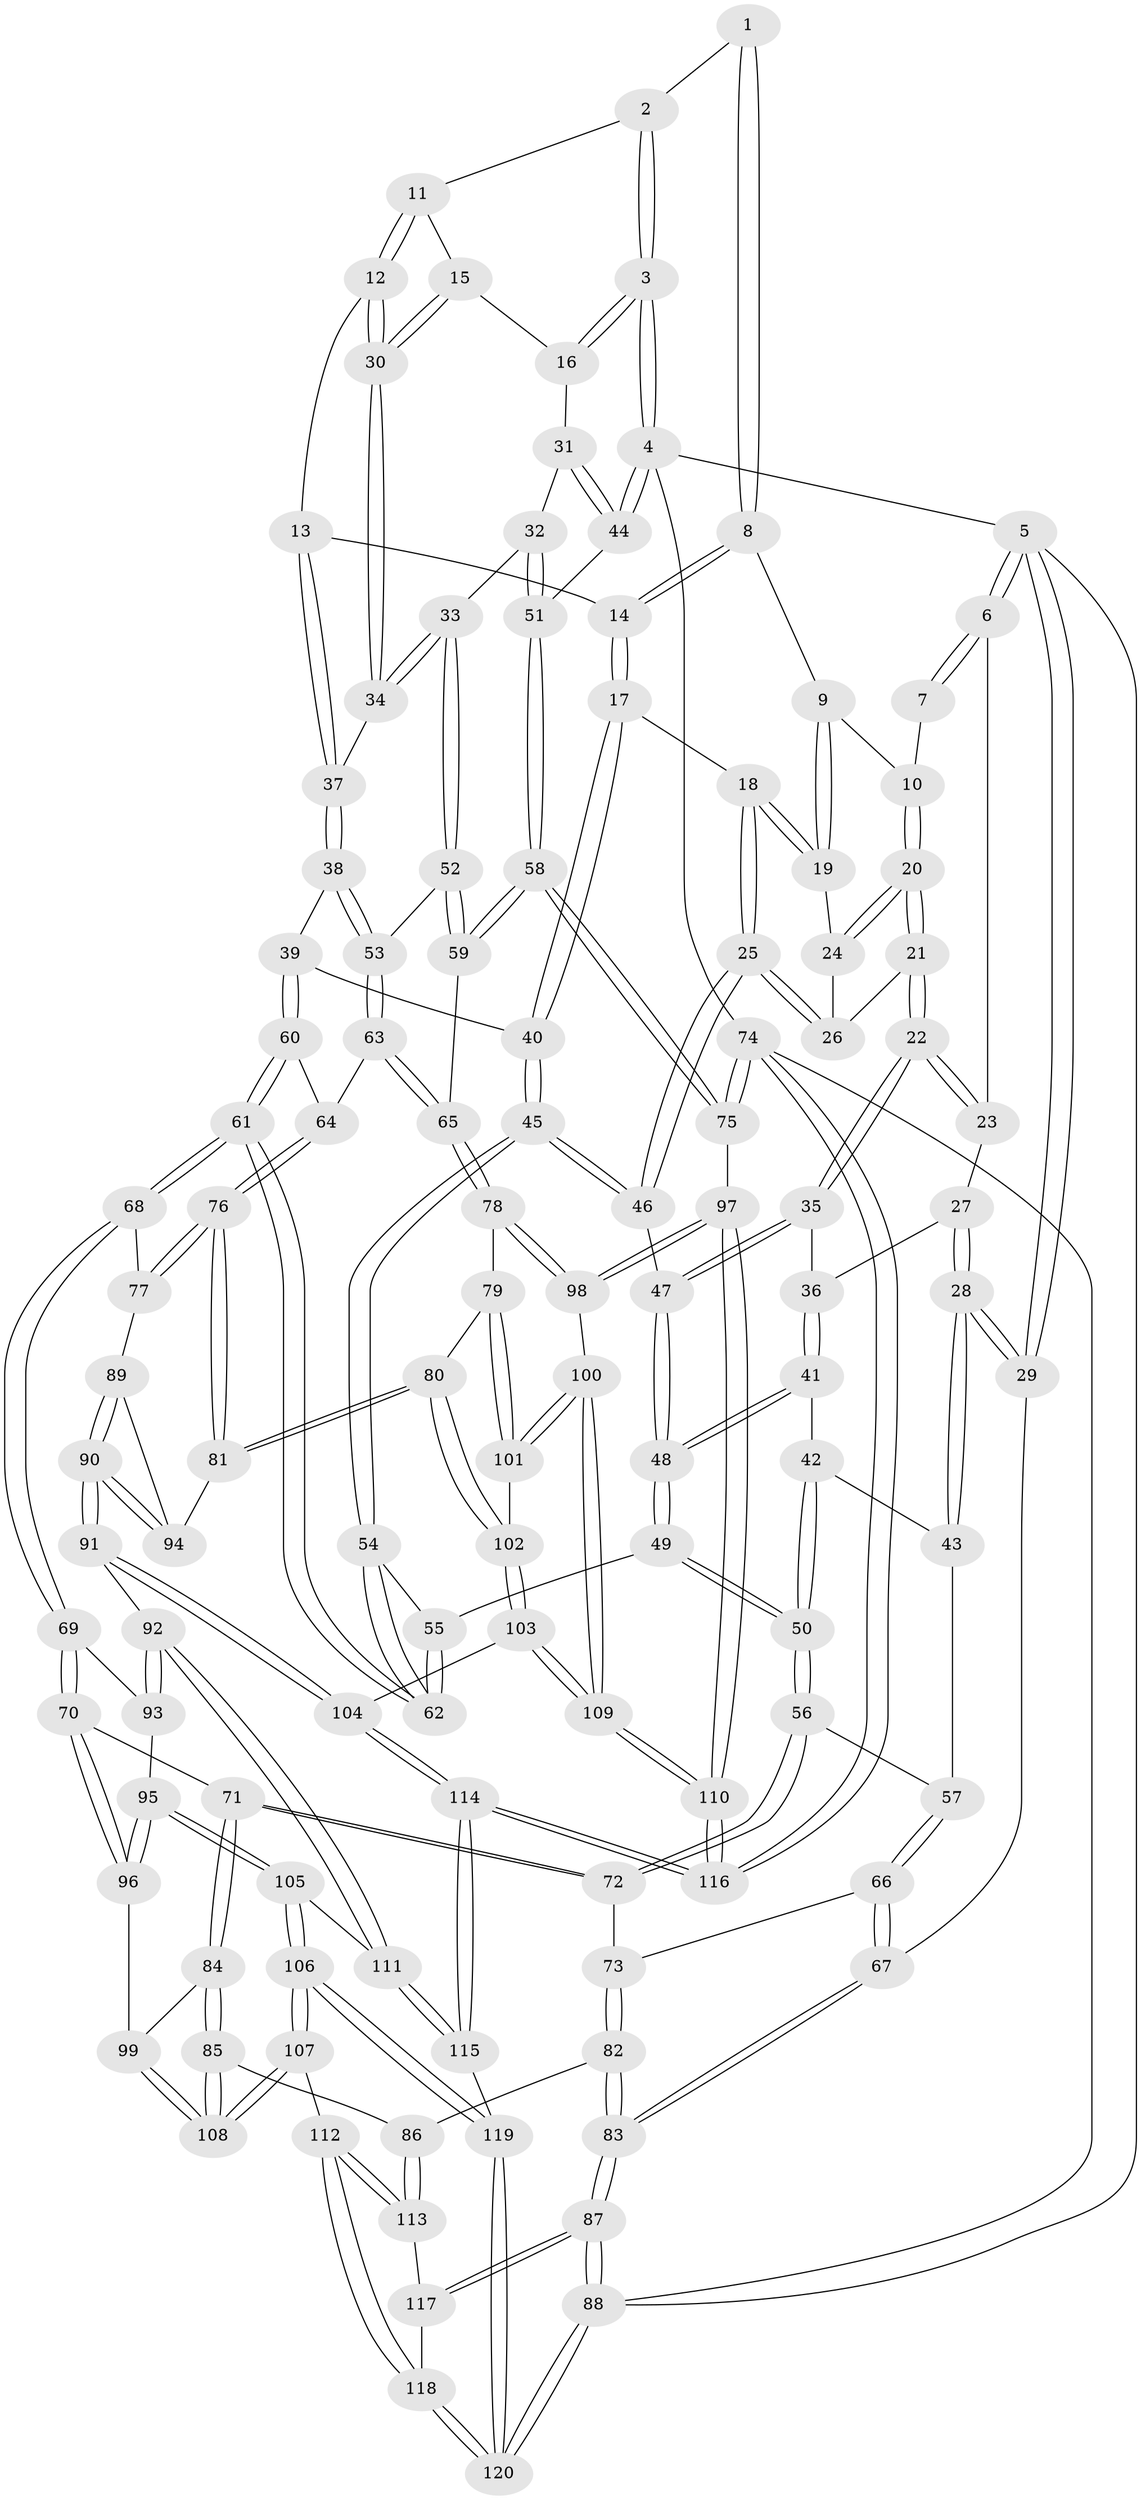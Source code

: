 // Generated by graph-tools (version 1.1) at 2025/51/03/09/25 03:51:10]
// undirected, 120 vertices, 297 edges
graph export_dot {
graph [start="1"]
  node [color=gray90,style=filled];
  1 [pos="+0.5067673856447212+0"];
  2 [pos="+0.7306327732534322+0"];
  3 [pos="+1+0"];
  4 [pos="+1+0"];
  5 [pos="+0+0"];
  6 [pos="+0+0"];
  7 [pos="+0.21719579818416274+0"];
  8 [pos="+0.5002089077663235+0"];
  9 [pos="+0.44631081486014723+0.0227643156289137"];
  10 [pos="+0.2789601504581684+0.09251354082697695"];
  11 [pos="+0.7590708142051712+0"];
  12 [pos="+0.6964582189508931+0.13097989292058262"];
  13 [pos="+0.6402081295285923+0.15894675680959833"];
  14 [pos="+0.5854995989417254+0.1519419506900552"];
  15 [pos="+0.8346848668938218+0.09820082206027814"];
  16 [pos="+0.8989090520946299+0.12939094749742477"];
  17 [pos="+0.5591024634726678+0.18400074795952076"];
  18 [pos="+0.4657866742458967+0.16945716501363942"];
  19 [pos="+0.42638164759703+0.08439219952625399"];
  20 [pos="+0.2744972303774666+0.16165167396668995"];
  21 [pos="+0.26753760246517383+0.1754539112043024"];
  22 [pos="+0.2644290729340528+0.18026370779968817"];
  23 [pos="+0.08898949576119664+0.037650600314041896"];
  24 [pos="+0.4190191724830315+0.09084642928618546"];
  25 [pos="+0.41992308223430397+0.2315508932630839"];
  26 [pos="+0.3969820783495691+0.16706957959672958"];
  27 [pos="+0.08504391106533553+0.16153675306730036"];
  28 [pos="+0+0.2966821490417159"];
  29 [pos="+0+0.31223064843468973"];
  30 [pos="+0.7719851029005477+0.20458867383990761"];
  31 [pos="+0.9173809409792519+0.1774077498111599"];
  32 [pos="+0.8837505524647485+0.24505452821834958"];
  33 [pos="+0.850490592951238+0.2763024834591507"];
  34 [pos="+0.780399350749943+0.239105095844612"];
  35 [pos="+0.2641357640955908+0.18295716047628008"];
  36 [pos="+0.10675492119456793+0.18979472896131747"];
  37 [pos="+0.6873545601801424+0.27972112841055025"];
  38 [pos="+0.668648305557323+0.3101687660599364"];
  39 [pos="+0.64879789074626+0.33087787317665684"];
  40 [pos="+0.5429675367508818+0.28771340325127936"];
  41 [pos="+0.10874103313495116+0.25600475698563463"];
  42 [pos="+0.10025653631530221+0.26520535024173464"];
  43 [pos="+0.0546518841683559+0.2975205911614659"];
  44 [pos="+1+0.197997534515999"];
  45 [pos="+0.4650873546771951+0.3265013298839723"];
  46 [pos="+0.40786798378891653+0.2668815813464984"];
  47 [pos="+0.2748016516314685+0.24319221112418804"];
  48 [pos="+0.2579252188956784+0.271589017310653"];
  49 [pos="+0.231750999619032+0.41104325053582563"];
  50 [pos="+0.22853592572844003+0.4167146584723098"];
  51 [pos="+1+0.365698541954517"];
  52 [pos="+0.8516904865650191+0.29155297319079104"];
  53 [pos="+0.827138983365879+0.35903804046330484"];
  54 [pos="+0.46164738726707416+0.3441399214519487"];
  55 [pos="+0.3319861235962488+0.38995350591994965"];
  56 [pos="+0.21892972574867786+0.43747771754317905"];
  57 [pos="+0.14563580445036606+0.4032541848764638"];
  58 [pos="+1+0.4647013819788167"];
  59 [pos="+1+0.4683138929147561"];
  60 [pos="+0.6665678609162417+0.4460664507682853"];
  61 [pos="+0.4946606264344447+0.5112203430761437"];
  62 [pos="+0.4944457262736642+0.5103570842024412"];
  63 [pos="+0.8121285256443974+0.4760230080855894"];
  64 [pos="+0.7716984336125879+0.5011266331080954"];
  65 [pos="+1+0.4946176474655178"];
  66 [pos="+0+0.4252003108079378"];
  67 [pos="+0+0.4212355751020449"];
  68 [pos="+0.47806047781909333+0.5435490575223498"];
  69 [pos="+0.4612454653082259+0.5532575475600771"];
  70 [pos="+0.3622364718949549+0.578343048599146"];
  71 [pos="+0.22992160394298639+0.5224080717092426"];
  72 [pos="+0.22343354601446636+0.5169852190515642"];
  73 [pos="+0.17276420305666113+0.5379061571639105"];
  74 [pos="+1+1"];
  75 [pos="+1+0.8104719036274441"];
  76 [pos="+0.7572751412593015+0.6304416473788474"];
  77 [pos="+0.48057938244418635+0.5456573092339926"];
  78 [pos="+0.9087630025461577+0.6731403372461378"];
  79 [pos="+0.8108934601808754+0.6573587821369431"];
  80 [pos="+0.759131805298148+0.6461785021408752"];
  81 [pos="+0.7586351491551349+0.645231470351107"];
  82 [pos="+0+0.761220231100305"];
  83 [pos="+0+0.7974778126849812"];
  84 [pos="+0.2046961107987254+0.7467767703304227"];
  85 [pos="+0.16964895881695163+0.7880444022283474"];
  86 [pos="+0.05325653714679089+0.7862937341095751"];
  87 [pos="+0+1"];
  88 [pos="+0+1"];
  89 [pos="+0.5585223218455492+0.6402669274657677"];
  90 [pos="+0.5564137203133558+0.7999528944306213"];
  91 [pos="+0.5501713760413492+0.8224515886796553"];
  92 [pos="+0.5486010509624742+0.8227587602276488"];
  93 [pos="+0.47989742517515754+0.6774667992664026"];
  94 [pos="+0.641474065186829+0.6684147578402208"];
  95 [pos="+0.39775760805127264+0.7884987386378467"];
  96 [pos="+0.349741728597105+0.7167910866631457"];
  97 [pos="+0.9733031144376284+0.7770319689710262"];
  98 [pos="+0.9676384773189031+0.7747207878869318"];
  99 [pos="+0.34733481320368376+0.7177579654373369"];
  100 [pos="+0.9017010433787007+0.800361353756765"];
  101 [pos="+0.8905634168555816+0.7958216683156443"];
  102 [pos="+0.7465987822253116+0.7533123794814072"];
  103 [pos="+0.7317088672588083+0.7860833257140688"];
  104 [pos="+0.6372128335198205+0.8468302138437491"];
  105 [pos="+0.43413283929855284+0.8651147621970677"];
  106 [pos="+0.4167970129026328+0.8912351957165997"];
  107 [pos="+0.2641998317358151+0.8948315307833923"];
  108 [pos="+0.23748885094717465+0.8558172075712787"];
  109 [pos="+0.8358892613983978+0.9037142129993802"];
  110 [pos="+0.8728976278254841+1"];
  111 [pos="+0.5314469790196981+0.8310754804248572"];
  112 [pos="+0.24465848833398385+0.9265108949593124"];
  113 [pos="+0.14339035395890654+0.9417680548049342"];
  114 [pos="+0.7581889534515998+1"];
  115 [pos="+0.6194712921763235+1"];
  116 [pos="+0.8849414307451247+1"];
  117 [pos="+0.13972749531458248+0.9476740622107579"];
  118 [pos="+0.23123629080942418+1"];
  119 [pos="+0.45580678033640903+1"];
  120 [pos="+0.2326601982013457+1"];
  1 -- 2;
  1 -- 8;
  1 -- 8;
  2 -- 3;
  2 -- 3;
  2 -- 11;
  3 -- 4;
  3 -- 4;
  3 -- 16;
  3 -- 16;
  4 -- 5;
  4 -- 44;
  4 -- 44;
  4 -- 74;
  5 -- 6;
  5 -- 6;
  5 -- 29;
  5 -- 29;
  5 -- 88;
  6 -- 7;
  6 -- 7;
  6 -- 23;
  7 -- 10;
  8 -- 9;
  8 -- 14;
  8 -- 14;
  9 -- 10;
  9 -- 19;
  9 -- 19;
  10 -- 20;
  10 -- 20;
  11 -- 12;
  11 -- 12;
  11 -- 15;
  12 -- 13;
  12 -- 30;
  12 -- 30;
  13 -- 14;
  13 -- 37;
  13 -- 37;
  14 -- 17;
  14 -- 17;
  15 -- 16;
  15 -- 30;
  15 -- 30;
  16 -- 31;
  17 -- 18;
  17 -- 40;
  17 -- 40;
  18 -- 19;
  18 -- 19;
  18 -- 25;
  18 -- 25;
  19 -- 24;
  20 -- 21;
  20 -- 21;
  20 -- 24;
  20 -- 24;
  21 -- 22;
  21 -- 22;
  21 -- 26;
  22 -- 23;
  22 -- 23;
  22 -- 35;
  22 -- 35;
  23 -- 27;
  24 -- 26;
  25 -- 26;
  25 -- 26;
  25 -- 46;
  25 -- 46;
  27 -- 28;
  27 -- 28;
  27 -- 36;
  28 -- 29;
  28 -- 29;
  28 -- 43;
  28 -- 43;
  29 -- 67;
  30 -- 34;
  30 -- 34;
  31 -- 32;
  31 -- 44;
  31 -- 44;
  32 -- 33;
  32 -- 51;
  32 -- 51;
  33 -- 34;
  33 -- 34;
  33 -- 52;
  33 -- 52;
  34 -- 37;
  35 -- 36;
  35 -- 47;
  35 -- 47;
  36 -- 41;
  36 -- 41;
  37 -- 38;
  37 -- 38;
  38 -- 39;
  38 -- 53;
  38 -- 53;
  39 -- 40;
  39 -- 60;
  39 -- 60;
  40 -- 45;
  40 -- 45;
  41 -- 42;
  41 -- 48;
  41 -- 48;
  42 -- 43;
  42 -- 50;
  42 -- 50;
  43 -- 57;
  44 -- 51;
  45 -- 46;
  45 -- 46;
  45 -- 54;
  45 -- 54;
  46 -- 47;
  47 -- 48;
  47 -- 48;
  48 -- 49;
  48 -- 49;
  49 -- 50;
  49 -- 50;
  49 -- 55;
  50 -- 56;
  50 -- 56;
  51 -- 58;
  51 -- 58;
  52 -- 53;
  52 -- 59;
  52 -- 59;
  53 -- 63;
  53 -- 63;
  54 -- 55;
  54 -- 62;
  54 -- 62;
  55 -- 62;
  55 -- 62;
  56 -- 57;
  56 -- 72;
  56 -- 72;
  57 -- 66;
  57 -- 66;
  58 -- 59;
  58 -- 59;
  58 -- 75;
  58 -- 75;
  59 -- 65;
  60 -- 61;
  60 -- 61;
  60 -- 64;
  61 -- 62;
  61 -- 62;
  61 -- 68;
  61 -- 68;
  63 -- 64;
  63 -- 65;
  63 -- 65;
  64 -- 76;
  64 -- 76;
  65 -- 78;
  65 -- 78;
  66 -- 67;
  66 -- 67;
  66 -- 73;
  67 -- 83;
  67 -- 83;
  68 -- 69;
  68 -- 69;
  68 -- 77;
  69 -- 70;
  69 -- 70;
  69 -- 93;
  70 -- 71;
  70 -- 96;
  70 -- 96;
  71 -- 72;
  71 -- 72;
  71 -- 84;
  71 -- 84;
  72 -- 73;
  73 -- 82;
  73 -- 82;
  74 -- 75;
  74 -- 75;
  74 -- 116;
  74 -- 116;
  74 -- 88;
  75 -- 97;
  76 -- 77;
  76 -- 77;
  76 -- 81;
  76 -- 81;
  77 -- 89;
  78 -- 79;
  78 -- 98;
  78 -- 98;
  79 -- 80;
  79 -- 101;
  79 -- 101;
  80 -- 81;
  80 -- 81;
  80 -- 102;
  80 -- 102;
  81 -- 94;
  82 -- 83;
  82 -- 83;
  82 -- 86;
  83 -- 87;
  83 -- 87;
  84 -- 85;
  84 -- 85;
  84 -- 99;
  85 -- 86;
  85 -- 108;
  85 -- 108;
  86 -- 113;
  86 -- 113;
  87 -- 88;
  87 -- 88;
  87 -- 117;
  87 -- 117;
  88 -- 120;
  88 -- 120;
  89 -- 90;
  89 -- 90;
  89 -- 94;
  90 -- 91;
  90 -- 91;
  90 -- 94;
  90 -- 94;
  91 -- 92;
  91 -- 104;
  91 -- 104;
  92 -- 93;
  92 -- 93;
  92 -- 111;
  92 -- 111;
  93 -- 95;
  95 -- 96;
  95 -- 96;
  95 -- 105;
  95 -- 105;
  96 -- 99;
  97 -- 98;
  97 -- 98;
  97 -- 110;
  97 -- 110;
  98 -- 100;
  99 -- 108;
  99 -- 108;
  100 -- 101;
  100 -- 101;
  100 -- 109;
  100 -- 109;
  101 -- 102;
  102 -- 103;
  102 -- 103;
  103 -- 104;
  103 -- 109;
  103 -- 109;
  104 -- 114;
  104 -- 114;
  105 -- 106;
  105 -- 106;
  105 -- 111;
  106 -- 107;
  106 -- 107;
  106 -- 119;
  106 -- 119;
  107 -- 108;
  107 -- 108;
  107 -- 112;
  109 -- 110;
  109 -- 110;
  110 -- 116;
  110 -- 116;
  111 -- 115;
  111 -- 115;
  112 -- 113;
  112 -- 113;
  112 -- 118;
  112 -- 118;
  113 -- 117;
  114 -- 115;
  114 -- 115;
  114 -- 116;
  114 -- 116;
  115 -- 119;
  117 -- 118;
  118 -- 120;
  118 -- 120;
  119 -- 120;
  119 -- 120;
}
